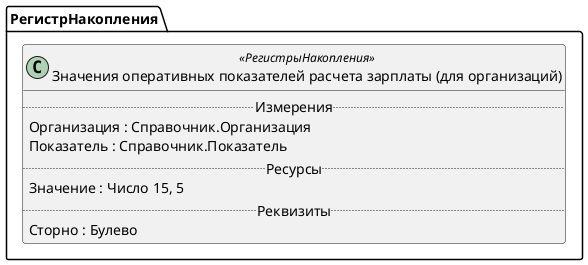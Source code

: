﻿@startuml ЗначенияОперативныхПоказателейРасчетаЗарплатыОрганизаций
'!include templates.wsd
'..\include templates.wsd
class РегистрНакопления.ЗначенияОперативныхПоказателейРасчетаЗарплатыОрганизаций as "Значения оперативных показателей расчета зарплаты (для организаций)" <<РегистрыНакопления>>
{
..Измерения..
Организация : Справочник.Организация
Показатель : Справочник.Показатель
..Ресурсы..
Значение : Число 15, 5
..Реквизиты..
Сторно : Булево
}
@enduml
